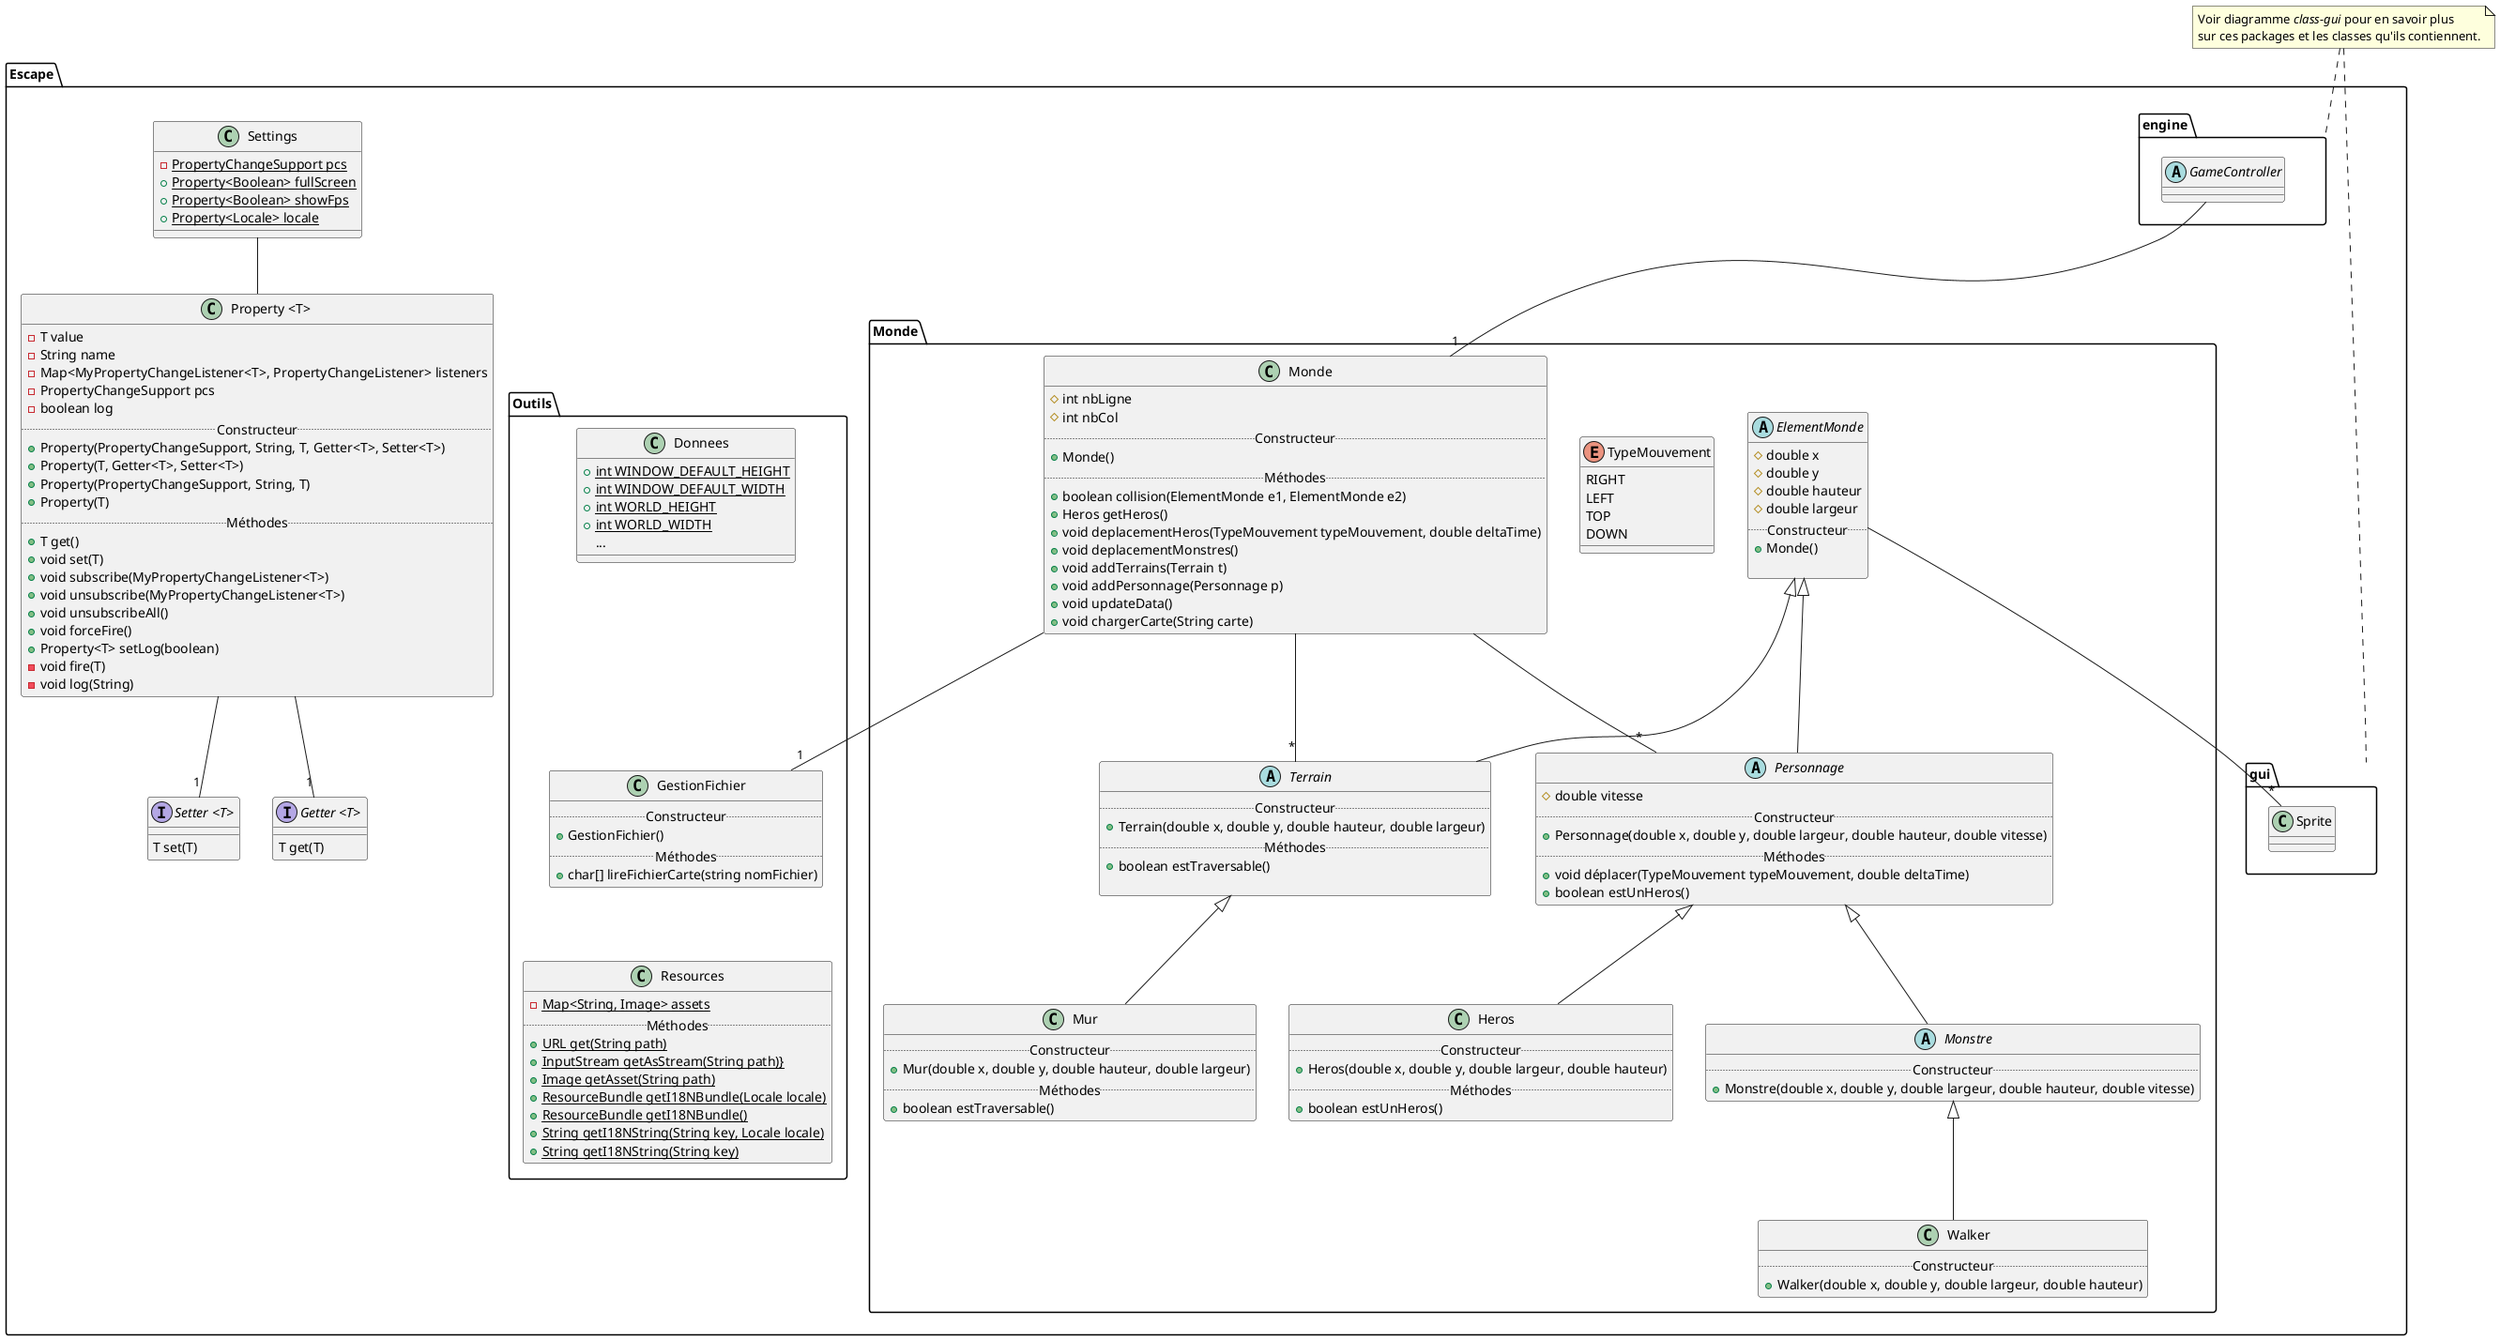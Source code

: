 @startuml
package Escape {

  package Monde {
    abstract class ElementMonde {
      # double x
      # double y
      # double hauteur
      # double largeur
      ..Constructeur..
      + Monde()

    }
    abstract class Terrain {
      ..Constructeur..
      + Terrain(double x, double y, double hauteur, double largeur)
      ..Méthodes..
      + boolean estTraversable()

    }

    class Mur {
      ..Constructeur..
      + Mur(double x, double y, double hauteur, double largeur)
      ..Méthodes..
      + boolean estTraversable()
    }


    abstract class Personnage {
      # double vitesse
      ..Constructeur..
      + Personnage(double x, double y, double largeur, double hauteur, double vitesse)
      ..Méthodes..
      + void déplacer(TypeMouvement typeMouvement, double deltaTime)
      + boolean estUnHeros()
    }

    enum TypeMouvement{
        RIGHT
        LEFT
        TOP
        DOWN
    }

    class Heros {
      ..Constructeur..
      + Heros(double x, double y, double largeur, double hauteur)
      ..Méthodes..
      + boolean estUnHeros()
    }

    abstract class Monstre {
      ..Constructeur..
      + Monstre(double x, double y, double largeur, double hauteur, double vitesse)
    }

    class Walker {
      ..Constructeur..
      + Walker(double x, double y, double largeur, double hauteur)
    }

    class Monde {
      # int nbLigne
      # int nbCol
      ..Constructeur..
      + Monde()
      ..Méthodes..
      + boolean collision(ElementMonde e1, ElementMonde e2)
      + Heros getHeros()
      + void deplacementHeros(TypeMouvement typeMouvement, double deltaTime)
      + void deplacementMonstres()
      + void addTerrains(Terrain t)
      + void addPersonnage(Personnage p)
      + void updateData()
      + void chargerCarte(String carte)
    }
  }

  package Outils {
    class Donnees {
      + {static} int WINDOW_DEFAULT_HEIGHT
      + {static} int WINDOW_DEFAULT_WIDTH
      + {static} int WORLD_HEIGHT
      + {static} int WORLD_WIDTH
      ...
    }

    class GestionFichier {
      ..Constructeur..
      + GestionFichier()
      ..Méthodes..
      + char[] lireFichierCarte(string nomFichier)
    }

    class Resources {
      - {static} Map<String, Image> assets
      ..Méthodes..
      + {static} URL get(String path)
      + {static} InputStream getAsStream(String path)}
      + {static} Image getAsset(String path)
      + {static} ResourceBundle getI18NBundle(Locale locale)
      + {static} ResourceBundle getI18NBundle()
      + {static} String getI18NString(String key, Locale locale)
      + {static} String getI18NString(String key)
    }
  }

  package gui {
    class Sprite
  }

  package engine {
    abstract class GameController {
    }
  }

  class Settings {
    - {static} PropertyChangeSupport pcs
    + {static} Property<Boolean> fullScreen
    + {static} Property<Boolean> showFps
    + {static} Property<Locale> locale
  }

  class "Property <T> " as Property {
    - T value
    - String name
    - Map<MyPropertyChangeListener<T>, PropertyChangeListener> listeners
    - PropertyChangeSupport pcs
    - boolean log
    ..Constructeur..
    + Property(PropertyChangeSupport, String, T, Getter<T>, Setter<T>)
    + Property(T, Getter<T>, Setter<T>)
    + Property(PropertyChangeSupport, String, T)
    + Property(T)
    ..Méthodes..
    + T get()
    + void set(T)
    + void subscribe(MyPropertyChangeListener<T>)
    + void unsubscribe(MyPropertyChangeListener<T>)
    + void unsubscribeAll()
    + void forceFire()
    + Property<T> setLog(boolean)
    - void fire(T)
    - void log(String)
  }

  interface "Getter <T> " as Getter {
    T get(T)
  }

  interface "Setter <T> " as Setter {
    T set(T)
  }
}

note "Voir diagramme <i>class-gui</i> pour en savoir plus\nsur ces packages et les classes qu'ils contiennent." as N_gui
N_gui .. engine
N_gui .. gui


' force layout
Resources -[hidden]up-> GestionFichier
GestionFichier -[hidden]up-> Donnees
engine -[hidden]right-> gui


GameController -- "1" Escape.Monde.Monde
Personnage -up-|> ElementMonde
Heros -up-|> Personnage
Monstre -up-|> Personnage
Walker -up-|> Monstre

Terrain -up-|> ElementMonde
Mur -up-|> Terrain


Escape.Monde.Monde -- "*" Personnage
Escape.Monde.Monde -- "*" Terrain

Escape.Monde.Monde -- "1" GestionFichier

ElementMonde --"*" Escape.gui.Sprite

' settings
Settings -- Property
Property --"1" Getter
Property --"1" Setter


@enduml

